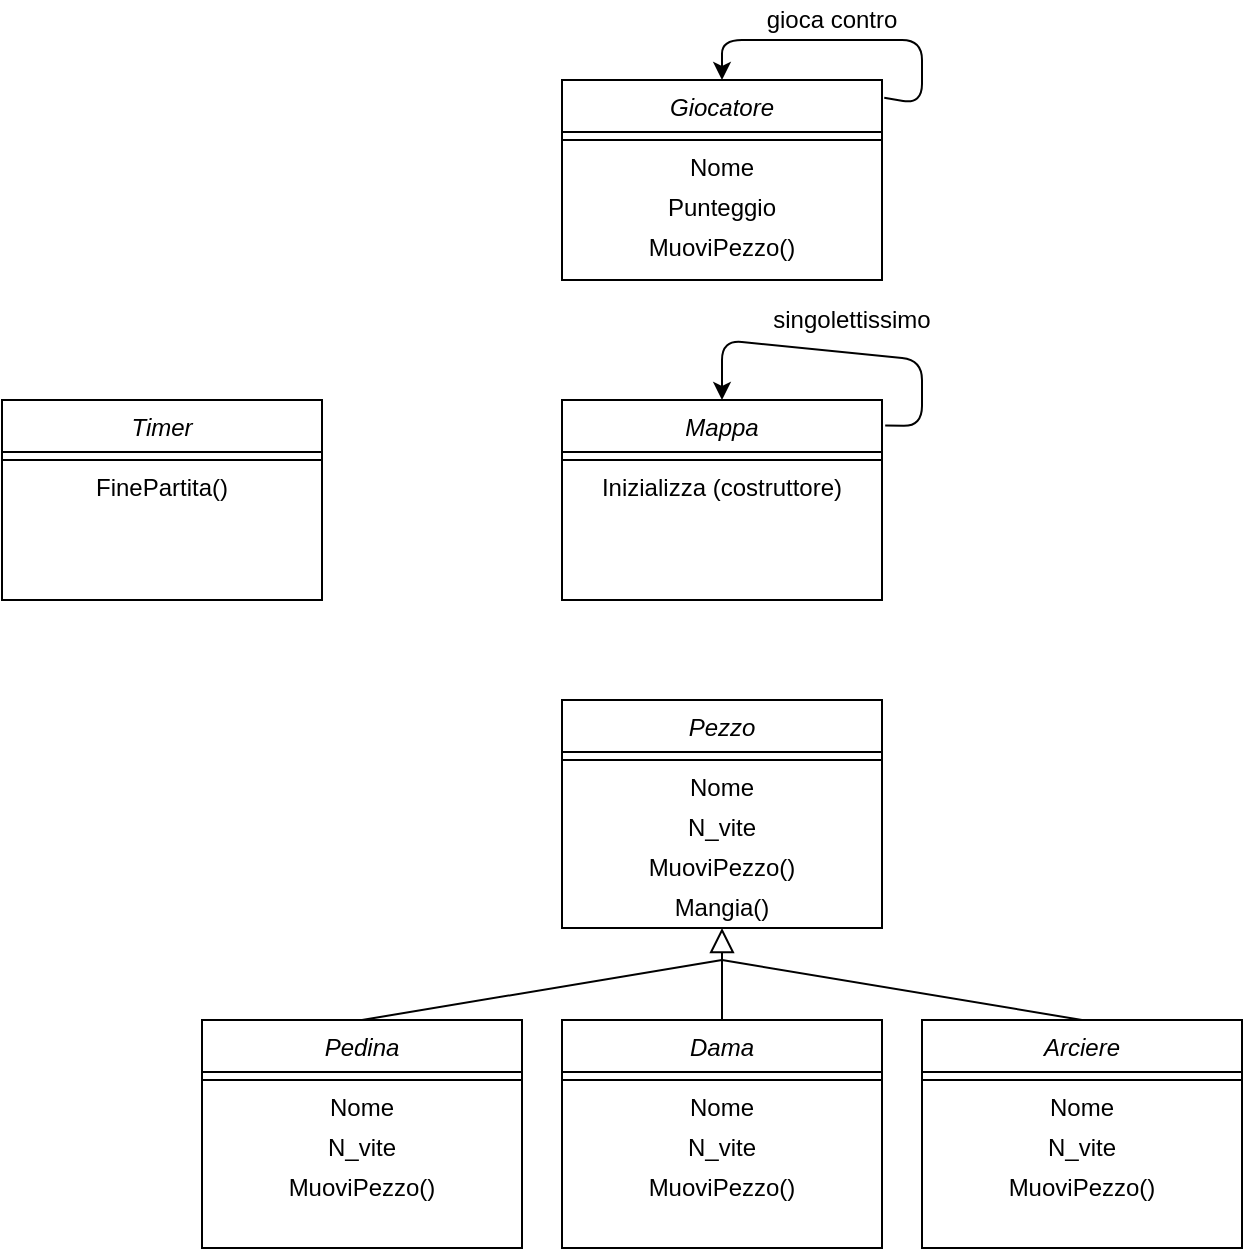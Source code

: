 <mxfile version="14.9.3" type="device"><diagram id="C5RBs43oDa-KdzZeNtuy" name="Page-1"><mxGraphModel dx="1146" dy="1740" grid="1" gridSize="10" guides="1" tooltips="1" connect="1" arrows="1" fold="1" page="1" pageScale="1" pageWidth="827" pageHeight="1169" math="0" shadow="0"><root><mxCell id="WIyWlLk6GJQsqaUBKTNV-0"/><mxCell id="WIyWlLk6GJQsqaUBKTNV-1" parent="WIyWlLk6GJQsqaUBKTNV-0"/><mxCell id="r61N4fzDe0Wf_TizA7WB-0" value="Giocatore" style="swimlane;fontStyle=2;align=center;verticalAlign=top;childLayout=stackLayout;horizontal=1;startSize=26;horizontalStack=0;resizeParent=1;resizeLast=0;collapsible=1;marginBottom=0;rounded=0;shadow=0;strokeWidth=1;" vertex="1" parent="WIyWlLk6GJQsqaUBKTNV-1"><mxGeometry x="400" y="-430" width="160" height="100" as="geometry"><mxRectangle x="230" y="140" width="160" height="26" as="alternateBounds"/></mxGeometry></mxCell><mxCell id="r61N4fzDe0Wf_TizA7WB-4" value="" style="line;html=1;strokeWidth=1;align=left;verticalAlign=middle;spacingTop=-1;spacingLeft=3;spacingRight=3;rotatable=0;labelPosition=right;points=[];portConstraint=eastwest;" vertex="1" parent="r61N4fzDe0Wf_TizA7WB-0"><mxGeometry y="26" width="160" height="8" as="geometry"/></mxCell><mxCell id="r61N4fzDe0Wf_TizA7WB-14" value="Nome" style="text;html=1;strokeColor=none;fillColor=none;align=center;verticalAlign=middle;whiteSpace=wrap;rounded=0;" vertex="1" parent="r61N4fzDe0Wf_TizA7WB-0"><mxGeometry y="34" width="160" height="20" as="geometry"/></mxCell><mxCell id="r61N4fzDe0Wf_TizA7WB-19" value="Punteggio" style="text;html=1;strokeColor=none;fillColor=none;align=center;verticalAlign=middle;whiteSpace=wrap;rounded=0;" vertex="1" parent="r61N4fzDe0Wf_TizA7WB-0"><mxGeometry y="54" width="160" height="20" as="geometry"/></mxCell><mxCell id="r61N4fzDe0Wf_TizA7WB-21" value="MuoviPezzo()" style="text;html=1;strokeColor=none;fillColor=none;align=center;verticalAlign=middle;whiteSpace=wrap;rounded=0;" vertex="1" parent="r61N4fzDe0Wf_TizA7WB-0"><mxGeometry y="74" width="160" height="20" as="geometry"/></mxCell><mxCell id="r61N4fzDe0Wf_TizA7WB-6" value="Pezzo" style="swimlane;fontStyle=2;align=center;verticalAlign=top;childLayout=stackLayout;horizontal=1;startSize=26;horizontalStack=0;resizeParent=1;resizeLast=0;collapsible=1;marginBottom=0;rounded=0;shadow=0;strokeWidth=1;" vertex="1" parent="WIyWlLk6GJQsqaUBKTNV-1"><mxGeometry x="400" y="-120" width="160" height="114" as="geometry"><mxRectangle x="230" y="140" width="160" height="26" as="alternateBounds"/></mxGeometry></mxCell><mxCell id="r61N4fzDe0Wf_TizA7WB-7" value="" style="line;html=1;strokeWidth=1;align=left;verticalAlign=middle;spacingTop=-1;spacingLeft=3;spacingRight=3;rotatable=0;labelPosition=right;points=[];portConstraint=eastwest;" vertex="1" parent="r61N4fzDe0Wf_TizA7WB-6"><mxGeometry y="26" width="160" height="8" as="geometry"/></mxCell><mxCell id="r61N4fzDe0Wf_TizA7WB-22" value="Nome" style="text;html=1;strokeColor=none;fillColor=none;align=center;verticalAlign=middle;whiteSpace=wrap;rounded=0;" vertex="1" parent="r61N4fzDe0Wf_TizA7WB-6"><mxGeometry y="34" width="160" height="20" as="geometry"/></mxCell><mxCell id="r61N4fzDe0Wf_TizA7WB-24" value="N_vite" style="text;html=1;strokeColor=none;fillColor=none;align=center;verticalAlign=middle;whiteSpace=wrap;rounded=0;" vertex="1" parent="r61N4fzDe0Wf_TizA7WB-6"><mxGeometry y="54" width="160" height="20" as="geometry"/></mxCell><mxCell id="r61N4fzDe0Wf_TizA7WB-23" value="MuoviPezzo()" style="text;html=1;strokeColor=none;fillColor=none;align=center;verticalAlign=middle;whiteSpace=wrap;rounded=0;" vertex="1" parent="r61N4fzDe0Wf_TizA7WB-6"><mxGeometry y="74" width="160" height="20" as="geometry"/></mxCell><mxCell id="r61N4fzDe0Wf_TizA7WB-41" value="Mangia()" style="text;html=1;strokeColor=none;fillColor=none;align=center;verticalAlign=middle;whiteSpace=wrap;rounded=0;" vertex="1" parent="r61N4fzDe0Wf_TizA7WB-6"><mxGeometry y="94" width="160" height="20" as="geometry"/></mxCell><mxCell id="r61N4fzDe0Wf_TizA7WB-12" value="" style="endArrow=classic;html=1;exitX=1.007;exitY=0.089;exitDx=0;exitDy=0;exitPerimeter=0;entryX=0.5;entryY=0;entryDx=0;entryDy=0;" edge="1" parent="WIyWlLk6GJQsqaUBKTNV-1" source="r61N4fzDe0Wf_TizA7WB-0" target="r61N4fzDe0Wf_TizA7WB-0"><mxGeometry width="50" height="50" relative="1" as="geometry"><mxPoint x="610" y="-280" as="sourcePoint"/><mxPoint x="660" y="-330" as="targetPoint"/><Array as="points"><mxPoint x="580" y="-418"/><mxPoint x="580" y="-450"/><mxPoint x="480" y="-450"/></Array></mxGeometry></mxCell><mxCell id="r61N4fzDe0Wf_TizA7WB-13" value="gioca contro" style="text;html=1;strokeColor=none;fillColor=none;align=center;verticalAlign=middle;whiteSpace=wrap;rounded=0;" vertex="1" parent="WIyWlLk6GJQsqaUBKTNV-1"><mxGeometry x="490" y="-470" width="90" height="20" as="geometry"/></mxCell><mxCell id="r61N4fzDe0Wf_TizA7WB-26" value="Arciere" style="swimlane;fontStyle=2;align=center;verticalAlign=top;childLayout=stackLayout;horizontal=1;startSize=26;horizontalStack=0;resizeParent=1;resizeLast=0;collapsible=1;marginBottom=0;rounded=0;shadow=0;strokeWidth=1;" vertex="1" parent="WIyWlLk6GJQsqaUBKTNV-1"><mxGeometry x="580" y="40" width="160" height="114" as="geometry"><mxRectangle x="230" y="140" width="160" height="26" as="alternateBounds"/></mxGeometry></mxCell><mxCell id="r61N4fzDe0Wf_TizA7WB-27" value="" style="line;html=1;strokeWidth=1;align=left;verticalAlign=middle;spacingTop=-1;spacingLeft=3;spacingRight=3;rotatable=0;labelPosition=right;points=[];portConstraint=eastwest;" vertex="1" parent="r61N4fzDe0Wf_TizA7WB-26"><mxGeometry y="26" width="160" height="8" as="geometry"/></mxCell><mxCell id="r61N4fzDe0Wf_TizA7WB-28" value="Nome" style="text;html=1;strokeColor=none;fillColor=none;align=center;verticalAlign=middle;whiteSpace=wrap;rounded=0;" vertex="1" parent="r61N4fzDe0Wf_TizA7WB-26"><mxGeometry y="34" width="160" height="20" as="geometry"/></mxCell><mxCell id="r61N4fzDe0Wf_TizA7WB-29" value="N_vite" style="text;html=1;strokeColor=none;fillColor=none;align=center;verticalAlign=middle;whiteSpace=wrap;rounded=0;" vertex="1" parent="r61N4fzDe0Wf_TizA7WB-26"><mxGeometry y="54" width="160" height="20" as="geometry"/></mxCell><mxCell id="r61N4fzDe0Wf_TizA7WB-30" value="MuoviPezzo()" style="text;html=1;strokeColor=none;fillColor=none;align=center;verticalAlign=middle;whiteSpace=wrap;rounded=0;" vertex="1" parent="r61N4fzDe0Wf_TizA7WB-26"><mxGeometry y="74" width="160" height="20" as="geometry"/></mxCell><mxCell id="r61N4fzDe0Wf_TizA7WB-31" value="Pedina" style="swimlane;fontStyle=2;align=center;verticalAlign=top;childLayout=stackLayout;horizontal=1;startSize=26;horizontalStack=0;resizeParent=1;resizeLast=0;collapsible=1;marginBottom=0;rounded=0;shadow=0;strokeWidth=1;" vertex="1" parent="WIyWlLk6GJQsqaUBKTNV-1"><mxGeometry x="220" y="40" width="160" height="114" as="geometry"><mxRectangle x="230" y="140" width="160" height="26" as="alternateBounds"/></mxGeometry></mxCell><mxCell id="r61N4fzDe0Wf_TizA7WB-32" value="" style="line;html=1;strokeWidth=1;align=left;verticalAlign=middle;spacingTop=-1;spacingLeft=3;spacingRight=3;rotatable=0;labelPosition=right;points=[];portConstraint=eastwest;" vertex="1" parent="r61N4fzDe0Wf_TizA7WB-31"><mxGeometry y="26" width="160" height="8" as="geometry"/></mxCell><mxCell id="r61N4fzDe0Wf_TizA7WB-33" value="Nome" style="text;html=1;strokeColor=none;fillColor=none;align=center;verticalAlign=middle;whiteSpace=wrap;rounded=0;" vertex="1" parent="r61N4fzDe0Wf_TizA7WB-31"><mxGeometry y="34" width="160" height="20" as="geometry"/></mxCell><mxCell id="r61N4fzDe0Wf_TizA7WB-34" value="N_vite" style="text;html=1;strokeColor=none;fillColor=none;align=center;verticalAlign=middle;whiteSpace=wrap;rounded=0;" vertex="1" parent="r61N4fzDe0Wf_TizA7WB-31"><mxGeometry y="54" width="160" height="20" as="geometry"/></mxCell><mxCell id="r61N4fzDe0Wf_TizA7WB-35" value="MuoviPezzo()" style="text;html=1;strokeColor=none;fillColor=none;align=center;verticalAlign=middle;whiteSpace=wrap;rounded=0;" vertex="1" parent="r61N4fzDe0Wf_TizA7WB-31"><mxGeometry y="74" width="160" height="20" as="geometry"/></mxCell><mxCell id="r61N4fzDe0Wf_TizA7WB-36" value="Dama" style="swimlane;fontStyle=2;align=center;verticalAlign=top;childLayout=stackLayout;horizontal=1;startSize=26;horizontalStack=0;resizeParent=1;resizeLast=0;collapsible=1;marginBottom=0;rounded=0;shadow=0;strokeWidth=1;" vertex="1" parent="WIyWlLk6GJQsqaUBKTNV-1"><mxGeometry x="400" y="40" width="160" height="114" as="geometry"><mxRectangle x="230" y="140" width="160" height="26" as="alternateBounds"/></mxGeometry></mxCell><mxCell id="r61N4fzDe0Wf_TizA7WB-37" value="" style="line;html=1;strokeWidth=1;align=left;verticalAlign=middle;spacingTop=-1;spacingLeft=3;spacingRight=3;rotatable=0;labelPosition=right;points=[];portConstraint=eastwest;" vertex="1" parent="r61N4fzDe0Wf_TizA7WB-36"><mxGeometry y="26" width="160" height="8" as="geometry"/></mxCell><mxCell id="r61N4fzDe0Wf_TizA7WB-38" value="Nome" style="text;html=1;strokeColor=none;fillColor=none;align=center;verticalAlign=middle;whiteSpace=wrap;rounded=0;" vertex="1" parent="r61N4fzDe0Wf_TizA7WB-36"><mxGeometry y="34" width="160" height="20" as="geometry"/></mxCell><mxCell id="r61N4fzDe0Wf_TizA7WB-39" value="N_vite" style="text;html=1;strokeColor=none;fillColor=none;align=center;verticalAlign=middle;whiteSpace=wrap;rounded=0;" vertex="1" parent="r61N4fzDe0Wf_TizA7WB-36"><mxGeometry y="54" width="160" height="20" as="geometry"/></mxCell><mxCell id="r61N4fzDe0Wf_TizA7WB-40" value="MuoviPezzo()" style="text;html=1;strokeColor=none;fillColor=none;align=center;verticalAlign=middle;whiteSpace=wrap;rounded=0;" vertex="1" parent="r61N4fzDe0Wf_TizA7WB-36"><mxGeometry y="74" width="160" height="20" as="geometry"/></mxCell><mxCell id="r61N4fzDe0Wf_TizA7WB-43" value="" style="endArrow=block;endSize=10;endFill=0;shadow=0;strokeWidth=1;rounded=0;edgeStyle=elbowEdgeStyle;elbow=vertical;exitX=0.5;exitY=0;exitDx=0;exitDy=0;entryX=0.5;entryY=1;entryDx=0;entryDy=0;" edge="1" parent="WIyWlLk6GJQsqaUBKTNV-1" source="r61N4fzDe0Wf_TizA7WB-36" target="r61N4fzDe0Wf_TizA7WB-41"><mxGeometry width="160" relative="1" as="geometry"><mxPoint x="566.8" y="160" as="sourcePoint"/><mxPoint x="470.0" y="10.032" as="targetPoint"/><Array as="points"><mxPoint x="556.8" y="10"/><mxPoint x="566.8" y="20"/><mxPoint x="586.8" y="30"/></Array></mxGeometry></mxCell><mxCell id="r61N4fzDe0Wf_TizA7WB-44" value="" style="endArrow=none;html=1;exitX=0.5;exitY=0;exitDx=0;exitDy=0;" edge="1" parent="WIyWlLk6GJQsqaUBKTNV-1" source="r61N4fzDe0Wf_TizA7WB-31"><mxGeometry width="50" height="50" relative="1" as="geometry"><mxPoint x="280" y="30" as="sourcePoint"/><mxPoint x="480" y="10" as="targetPoint"/></mxGeometry></mxCell><mxCell id="r61N4fzDe0Wf_TizA7WB-45" value="" style="endArrow=none;html=1;exitX=0.5;exitY=0;exitDx=0;exitDy=0;" edge="1" parent="WIyWlLk6GJQsqaUBKTNV-1" source="r61N4fzDe0Wf_TizA7WB-26"><mxGeometry width="50" height="50" relative="1" as="geometry"><mxPoint x="310" y="50" as="sourcePoint"/><mxPoint x="480" y="10" as="targetPoint"/></mxGeometry></mxCell><mxCell id="r61N4fzDe0Wf_TizA7WB-46" value="Mappa" style="swimlane;fontStyle=2;align=center;verticalAlign=top;childLayout=stackLayout;horizontal=1;startSize=26;horizontalStack=0;resizeParent=1;resizeLast=0;collapsible=1;marginBottom=0;rounded=0;shadow=0;strokeWidth=1;" vertex="1" parent="WIyWlLk6GJQsqaUBKTNV-1"><mxGeometry x="400" y="-270" width="160" height="100" as="geometry"><mxRectangle x="230" y="140" width="160" height="26" as="alternateBounds"/></mxGeometry></mxCell><mxCell id="r61N4fzDe0Wf_TizA7WB-47" value="" style="line;html=1;strokeWidth=1;align=left;verticalAlign=middle;spacingTop=-1;spacingLeft=3;spacingRight=3;rotatable=0;labelPosition=right;points=[];portConstraint=eastwest;" vertex="1" parent="r61N4fzDe0Wf_TizA7WB-46"><mxGeometry y="26" width="160" height="8" as="geometry"/></mxCell><mxCell id="r61N4fzDe0Wf_TizA7WB-56" value="Inizializza (costruttore)" style="text;html=1;strokeColor=none;fillColor=none;align=center;verticalAlign=middle;whiteSpace=wrap;rounded=0;" vertex="1" parent="r61N4fzDe0Wf_TizA7WB-46"><mxGeometry y="34" width="160" height="20" as="geometry"/></mxCell><mxCell id="r61N4fzDe0Wf_TizA7WB-58" value="Timer" style="swimlane;fontStyle=2;align=center;verticalAlign=top;childLayout=stackLayout;horizontal=1;startSize=26;horizontalStack=0;resizeParent=1;resizeLast=0;collapsible=1;marginBottom=0;rounded=0;shadow=0;strokeWidth=1;" vertex="1" parent="WIyWlLk6GJQsqaUBKTNV-1"><mxGeometry x="120" y="-270" width="160" height="100" as="geometry"><mxRectangle x="230" y="140" width="160" height="26" as="alternateBounds"/></mxGeometry></mxCell><mxCell id="r61N4fzDe0Wf_TizA7WB-59" value="" style="line;html=1;strokeWidth=1;align=left;verticalAlign=middle;spacingTop=-1;spacingLeft=3;spacingRight=3;rotatable=0;labelPosition=right;points=[];portConstraint=eastwest;" vertex="1" parent="r61N4fzDe0Wf_TizA7WB-58"><mxGeometry y="26" width="160" height="8" as="geometry"/></mxCell><mxCell id="r61N4fzDe0Wf_TizA7WB-61" value="FinePartita()" style="text;html=1;strokeColor=none;fillColor=none;align=center;verticalAlign=middle;whiteSpace=wrap;rounded=0;" vertex="1" parent="r61N4fzDe0Wf_TizA7WB-58"><mxGeometry y="34" width="160" height="20" as="geometry"/></mxCell><mxCell id="r61N4fzDe0Wf_TizA7WB-62" value="" style="endArrow=classic;html=1;exitX=1.01;exitY=0.128;exitDx=0;exitDy=0;exitPerimeter=0;entryX=0.5;entryY=0;entryDx=0;entryDy=0;" edge="1" parent="WIyWlLk6GJQsqaUBKTNV-1" source="r61N4fzDe0Wf_TizA7WB-46" target="r61N4fzDe0Wf_TizA7WB-46"><mxGeometry width="50" height="50" relative="1" as="geometry"><mxPoint x="571.12" y="-411.1" as="sourcePoint"/><mxPoint x="490" y="-420" as="targetPoint"/><Array as="points"><mxPoint x="580" y="-257"/><mxPoint x="580" y="-290"/><mxPoint x="480" y="-300"/></Array></mxGeometry></mxCell><mxCell id="r61N4fzDe0Wf_TizA7WB-63" value="singolettissimo" style="text;html=1;strokeColor=none;fillColor=none;align=center;verticalAlign=middle;whiteSpace=wrap;rounded=0;" vertex="1" parent="WIyWlLk6GJQsqaUBKTNV-1"><mxGeometry x="500" y="-320" width="90" height="20" as="geometry"/></mxCell></root></mxGraphModel></diagram></mxfile>